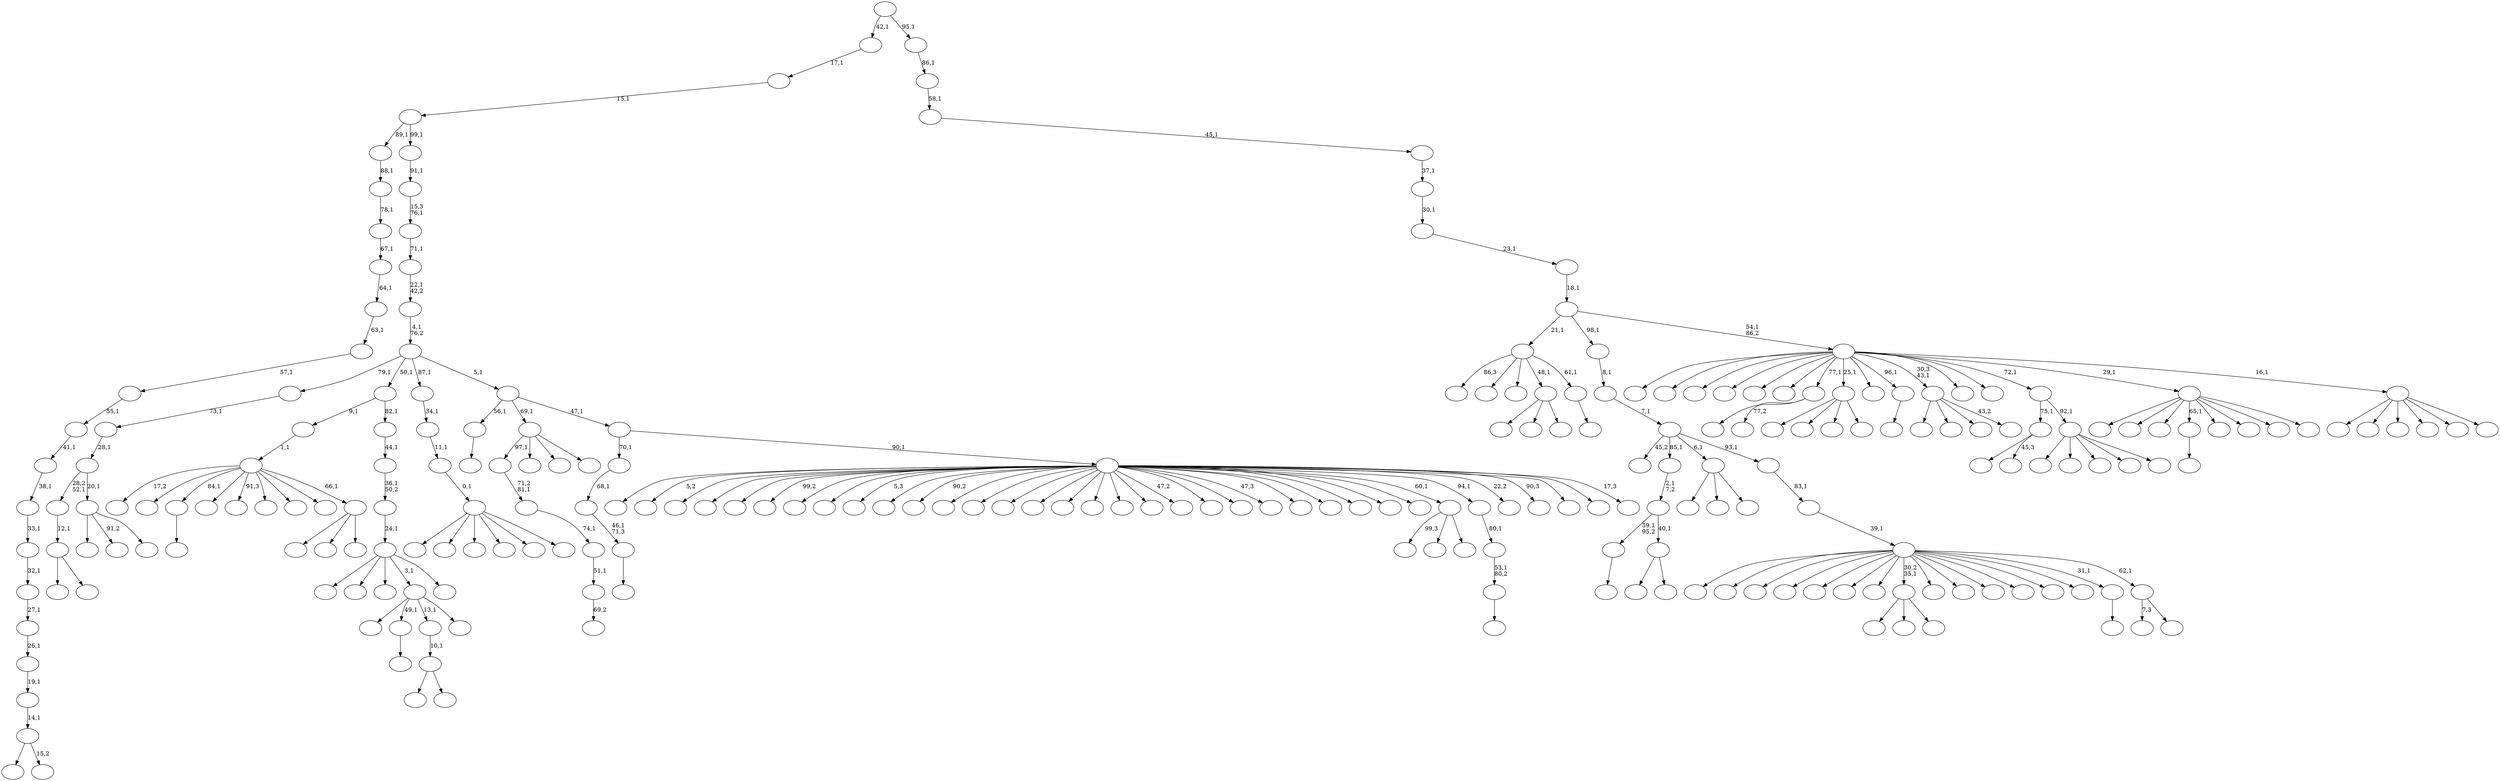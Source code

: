 digraph T {
	250 [label=""]
	249 [label=""]
	248 [label=""]
	247 [label=""]
	246 [label=""]
	245 [label=""]
	244 [label=""]
	243 [label=""]
	242 [label=""]
	241 [label=""]
	240 [label=""]
	239 [label=""]
	238 [label=""]
	237 [label=""]
	236 [label=""]
	235 [label=""]
	234 [label=""]
	233 [label=""]
	232 [label=""]
	231 [label=""]
	230 [label=""]
	229 [label=""]
	228 [label=""]
	227 [label=""]
	226 [label=""]
	225 [label=""]
	224 [label=""]
	223 [label=""]
	222 [label=""]
	221 [label=""]
	220 [label=""]
	219 [label=""]
	218 [label=""]
	217 [label=""]
	216 [label=""]
	215 [label=""]
	214 [label=""]
	213 [label=""]
	212 [label=""]
	211 [label=""]
	210 [label=""]
	209 [label=""]
	208 [label=""]
	207 [label=""]
	206 [label=""]
	205 [label=""]
	204 [label=""]
	203 [label=""]
	202 [label=""]
	201 [label=""]
	200 [label=""]
	199 [label=""]
	198 [label=""]
	197 [label=""]
	196 [label=""]
	195 [label=""]
	194 [label=""]
	193 [label=""]
	192 [label=""]
	191 [label=""]
	190 [label=""]
	189 [label=""]
	188 [label=""]
	187 [label=""]
	186 [label=""]
	185 [label=""]
	184 [label=""]
	183 [label=""]
	182 [label=""]
	181 [label=""]
	180 [label=""]
	179 [label=""]
	178 [label=""]
	177 [label=""]
	176 [label=""]
	175 [label=""]
	174 [label=""]
	173 [label=""]
	172 [label=""]
	171 [label=""]
	170 [label=""]
	169 [label=""]
	168 [label=""]
	167 [label=""]
	166 [label=""]
	165 [label=""]
	164 [label=""]
	163 [label=""]
	162 [label=""]
	161 [label=""]
	160 [label=""]
	159 [label=""]
	158 [label=""]
	157 [label=""]
	156 [label=""]
	155 [label=""]
	154 [label=""]
	153 [label=""]
	152 [label=""]
	151 [label=""]
	150 [label=""]
	149 [label=""]
	148 [label=""]
	147 [label=""]
	146 [label=""]
	145 [label=""]
	144 [label=""]
	143 [label=""]
	142 [label=""]
	141 [label=""]
	140 [label=""]
	139 [label=""]
	138 [label=""]
	137 [label=""]
	136 [label=""]
	135 [label=""]
	134 [label=""]
	133 [label=""]
	132 [label=""]
	131 [label=""]
	130 [label=""]
	129 [label=""]
	128 [label=""]
	127 [label=""]
	126 [label=""]
	125 [label=""]
	124 [label=""]
	123 [label=""]
	122 [label=""]
	121 [label=""]
	120 [label=""]
	119 [label=""]
	118 [label=""]
	117 [label=""]
	116 [label=""]
	115 [label=""]
	114 [label=""]
	113 [label=""]
	112 [label=""]
	111 [label=""]
	110 [label=""]
	109 [label=""]
	108 [label=""]
	107 [label=""]
	106 [label=""]
	105 [label=""]
	104 [label=""]
	103 [label=""]
	102 [label=""]
	101 [label=""]
	100 [label=""]
	99 [label=""]
	98 [label=""]
	97 [label=""]
	96 [label=""]
	95 [label=""]
	94 [label=""]
	93 [label=""]
	92 [label=""]
	91 [label=""]
	90 [label=""]
	89 [label=""]
	88 [label=""]
	87 [label=""]
	86 [label=""]
	85 [label=""]
	84 [label=""]
	83 [label=""]
	82 [label=""]
	81 [label=""]
	80 [label=""]
	79 [label=""]
	78 [label=""]
	77 [label=""]
	76 [label=""]
	75 [label=""]
	74 [label=""]
	73 [label=""]
	72 [label=""]
	71 [label=""]
	70 [label=""]
	69 [label=""]
	68 [label=""]
	67 [label=""]
	66 [label=""]
	65 [label=""]
	64 [label=""]
	63 [label=""]
	62 [label=""]
	61 [label=""]
	60 [label=""]
	59 [label=""]
	58 [label=""]
	57 [label=""]
	56 [label=""]
	55 [label=""]
	54 [label=""]
	53 [label=""]
	52 [label=""]
	51 [label=""]
	50 [label=""]
	49 [label=""]
	48 [label=""]
	47 [label=""]
	46 [label=""]
	45 [label=""]
	44 [label=""]
	43 [label=""]
	42 [label=""]
	41 [label=""]
	40 [label=""]
	39 [label=""]
	38 [label=""]
	37 [label=""]
	36 [label=""]
	35 [label=""]
	34 [label=""]
	33 [label=""]
	32 [label=""]
	31 [label=""]
	30 [label=""]
	29 [label=""]
	28 [label=""]
	27 [label=""]
	26 [label=""]
	25 [label=""]
	24 [label=""]
	23 [label=""]
	22 [label=""]
	21 [label=""]
	20 [label=""]
	19 [label=""]
	18 [label=""]
	17 [label=""]
	16 [label=""]
	15 [label=""]
	14 [label=""]
	13 [label=""]
	12 [label=""]
	11 [label=""]
	10 [label=""]
	9 [label=""]
	8 [label=""]
	7 [label=""]
	6 [label=""]
	5 [label=""]
	4 [label=""]
	3 [label=""]
	2 [label=""]
	1 [label=""]
	0 [label=""]
	241 -> 242 [label=""]
	221 -> 222 [label=""]
	220 -> 221 [label="46,1\n71,3"]
	219 -> 220 [label="68,1"]
	214 -> 215 [label=""]
	211 -> 212 [label=""]
	198 -> 199 [label=""]
	195 -> 210 [label=""]
	195 -> 196 [label=""]
	194 -> 198 [label="59,1\n95,2"]
	194 -> 195 [label="40,1"]
	193 -> 194 [label="2,1\n7,2"]
	179 -> 180 [label="69,2"]
	178 -> 179 [label="51,1"]
	177 -> 178 [label="74,1"]
	176 -> 177 [label="71,2\n81,1"]
	148 -> 168 [label=""]
	148 -> 149 [label=""]
	147 -> 148 [label="12,1"]
	144 -> 145 [label=""]
	142 -> 176 [label="97,1"]
	142 -> 172 [label=""]
	142 -> 157 [label=""]
	142 -> 143 [label=""]
	136 -> 234 [label=""]
	136 -> 137 [label="15,2"]
	135 -> 136 [label="14,1"]
	134 -> 135 [label="19,1"]
	133 -> 134 [label="26,1"]
	132 -> 133 [label="27,1"]
	131 -> 132 [label="32,1"]
	130 -> 131 [label="33,1"]
	129 -> 130 [label="38,1"]
	128 -> 129 [label="41,1"]
	127 -> 128 [label="55,1"]
	126 -> 127 [label="57,1"]
	125 -> 126 [label="63,1"]
	124 -> 125 [label="64,1"]
	123 -> 124 [label="67,1"]
	122 -> 123 [label="78,1"]
	121 -> 122 [label="88,1"]
	119 -> 173 [label=""]
	119 -> 120 [label="45,3"]
	114 -> 246 [label=""]
	114 -> 197 [label=""]
	114 -> 115 [label=""]
	109 -> 228 [label=""]
	109 -> 154 [label="91,2"]
	109 -> 110 [label=""]
	108 -> 147 [label="28,2\n52,1"]
	108 -> 109 [label="20,1"]
	107 -> 108 [label="28,1"]
	106 -> 107 [label="73,1"]
	101 -> 186 [label=""]
	101 -> 102 [label="77,2"]
	98 -> 165 [label=""]
	98 -> 99 [label=""]
	97 -> 98 [label="10,1"]
	92 -> 248 [label=""]
	92 -> 160 [label=""]
	92 -> 93 [label=""]
	91 -> 247 [label="17,2"]
	91 -> 244 [label=""]
	91 -> 241 [label="84,1"]
	91 -> 226 [label=""]
	91 -> 204 [label="91,3"]
	91 -> 190 [label=""]
	91 -> 175 [label=""]
	91 -> 156 [label=""]
	91 -> 92 [label="66,1"]
	90 -> 91 [label="1,1"]
	88 -> 174 [label=""]
	88 -> 153 [label=""]
	88 -> 104 [label=""]
	88 -> 89 [label=""]
	81 -> 82 [label=""]
	78 -> 184 [label=""]
	78 -> 144 [label="49,1"]
	78 -> 97 [label="13,1"]
	78 -> 79 [label=""]
	72 -> 245 [label=""]
	72 -> 238 [label=""]
	72 -> 158 [label=""]
	72 -> 73 [label="43,2"]
	69 -> 227 [label=""]
	69 -> 162 [label=""]
	69 -> 70 [label=""]
	66 -> 229 [label=""]
	66 -> 169 [label=""]
	66 -> 87 [label=""]
	66 -> 78 [label="3,1"]
	66 -> 67 [label=""]
	65 -> 66 [label="24,1"]
	64 -> 65 [label="36,1\n50,2"]
	63 -> 64 [label="44,1"]
	62 -> 90 [label="9,1"]
	62 -> 63 [label="82,1"]
	60 -> 231 [label="99,3"]
	60 -> 117 [label=""]
	60 -> 61 [label=""]
	58 -> 59 [label=""]
	57 -> 58 [label="53,1\n80,2"]
	56 -> 57 [label="80,1"]
	51 -> 183 [label=""]
	51 -> 112 [label=""]
	51 -> 52 [label=""]
	49 -> 232 [label=""]
	49 -> 203 [label=""]
	49 -> 152 [label=""]
	49 -> 83 [label=""]
	49 -> 50 [label=""]
	48 -> 119 [label="75,1"]
	48 -> 49 [label="92,1"]
	45 -> 236 [label=""]
	45 -> 218 [label=""]
	45 -> 217 [label=""]
	45 -> 214 [label="65,1"]
	45 -> 188 [label=""]
	45 -> 170 [label=""]
	45 -> 103 [label=""]
	45 -> 46 [label=""]
	42 -> 43 [label=""]
	41 -> 207 [label="86,3"]
	41 -> 167 [label=""]
	41 -> 105 [label=""]
	41 -> 69 [label="48,1"]
	41 -> 42 [label="61,1"]
	38 -> 225 [label=""]
	38 -> 155 [label=""]
	38 -> 138 [label=""]
	38 -> 111 [label=""]
	38 -> 44 [label=""]
	38 -> 39 [label=""]
	37 -> 38 [label="0,1"]
	36 -> 37 [label="11,1"]
	35 -> 36 [label="34,1"]
	33 -> 249 [label=""]
	33 -> 239 [label="5,2"]
	33 -> 233 [label=""]
	33 -> 230 [label=""]
	33 -> 224 [label=""]
	33 -> 223 [label="99,2"]
	33 -> 216 [label=""]
	33 -> 213 [label=""]
	33 -> 209 [label="5,3"]
	33 -> 202 [label=""]
	33 -> 201 [label="90,2"]
	33 -> 182 [label=""]
	33 -> 166 [label=""]
	33 -> 163 [label=""]
	33 -> 161 [label=""]
	33 -> 159 [label=""]
	33 -> 151 [label=""]
	33 -> 146 [label=""]
	33 -> 140 [label=""]
	33 -> 139 [label="47,2"]
	33 -> 118 [label=""]
	33 -> 100 [label=""]
	33 -> 94 [label="47,3"]
	33 -> 80 [label=""]
	33 -> 77 [label=""]
	33 -> 76 [label=""]
	33 -> 75 [label=""]
	33 -> 71 [label=""]
	33 -> 60 [label="60,1"]
	33 -> 56 [label="94,1"]
	33 -> 55 [label="22,2"]
	33 -> 54 [label="90,3"]
	33 -> 47 [label=""]
	33 -> 40 [label=""]
	33 -> 34 [label="17,3"]
	32 -> 219 [label="70,1"]
	32 -> 33 [label="90,1"]
	31 -> 211 [label="56,1"]
	31 -> 142 [label="69,1"]
	31 -> 32 [label="47,1"]
	30 -> 106 [label="79,1"]
	30 -> 62 [label="50,1"]
	30 -> 35 [label="87,1"]
	30 -> 31 [label="5,1"]
	29 -> 30 [label="4,1\n76,2"]
	28 -> 29 [label="22,1\n42,2"]
	27 -> 28 [label="71,1"]
	26 -> 27 [label="15,3\n76,1"]
	25 -> 26 [label="91,1"]
	24 -> 121 [label="89,1"]
	24 -> 25 [label="99,1"]
	23 -> 24 [label="15,1"]
	22 -> 23 [label="17,1"]
	20 -> 21 [label=""]
	18 -> 192 [label="7,3"]
	18 -> 19 [label=""]
	17 -> 243 [label=""]
	17 -> 237 [label=""]
	17 -> 235 [label=""]
	17 -> 205 [label=""]
	17 -> 171 [label=""]
	17 -> 141 [label=""]
	17 -> 116 [label=""]
	17 -> 114 [label="30,2\n35,1"]
	17 -> 113 [label=""]
	17 -> 96 [label=""]
	17 -> 95 [label=""]
	17 -> 86 [label=""]
	17 -> 85 [label=""]
	17 -> 74 [label=""]
	17 -> 20 [label="31,1"]
	17 -> 18 [label="62,1"]
	16 -> 17 [label="39,1"]
	15 -> 16 [label="83,1"]
	14 -> 240 [label="45,2"]
	14 -> 193 [label="85,1"]
	14 -> 51 [label="6,1"]
	14 -> 15 [label="93,1"]
	13 -> 14 [label="7,1"]
	12 -> 13 [label="8,1"]
	10 -> 250 [label=""]
	10 -> 208 [label=""]
	10 -> 200 [label=""]
	10 -> 181 [label=""]
	10 -> 150 [label=""]
	10 -> 11 [label=""]
	9 -> 206 [label=""]
	9 -> 191 [label=""]
	9 -> 189 [label=""]
	9 -> 187 [label=""]
	9 -> 185 [label=""]
	9 -> 164 [label=""]
	9 -> 101 [label="77,1"]
	9 -> 88 [label="25,1"]
	9 -> 84 [label=""]
	9 -> 81 [label="96,1"]
	9 -> 72 [label="30,3\n43,1"]
	9 -> 68 [label=""]
	9 -> 53 [label=""]
	9 -> 48 [label="72,1"]
	9 -> 45 [label="29,1"]
	9 -> 10 [label="16,1"]
	8 -> 41 [label="21,1"]
	8 -> 12 [label="98,1"]
	8 -> 9 [label="54,1\n86,2"]
	7 -> 8 [label="18,1"]
	6 -> 7 [label="23,1"]
	5 -> 6 [label="30,1"]
	4 -> 5 [label="37,1"]
	3 -> 4 [label="45,1"]
	2 -> 3 [label="58,1"]
	1 -> 2 [label="86,1"]
	0 -> 22 [label="42,1"]
	0 -> 1 [label="95,1"]
}

